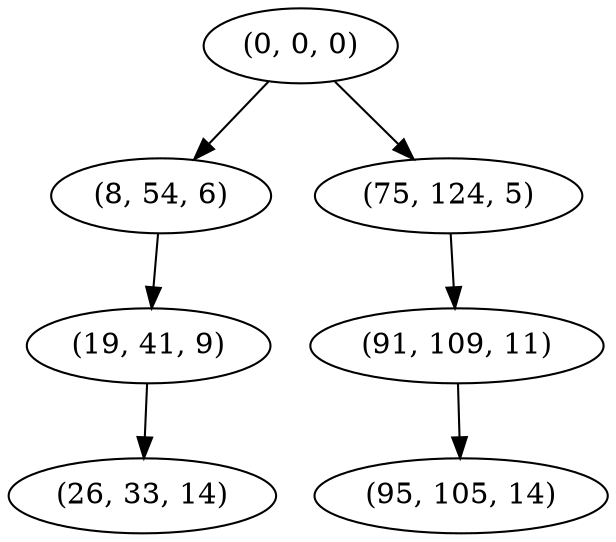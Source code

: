 digraph tree {
    "(0, 0, 0)";
    "(8, 54, 6)";
    "(19, 41, 9)";
    "(26, 33, 14)";
    "(75, 124, 5)";
    "(91, 109, 11)";
    "(95, 105, 14)";
    "(0, 0, 0)" -> "(8, 54, 6)";
    "(0, 0, 0)" -> "(75, 124, 5)";
    "(8, 54, 6)" -> "(19, 41, 9)";
    "(19, 41, 9)" -> "(26, 33, 14)";
    "(75, 124, 5)" -> "(91, 109, 11)";
    "(91, 109, 11)" -> "(95, 105, 14)";
}
